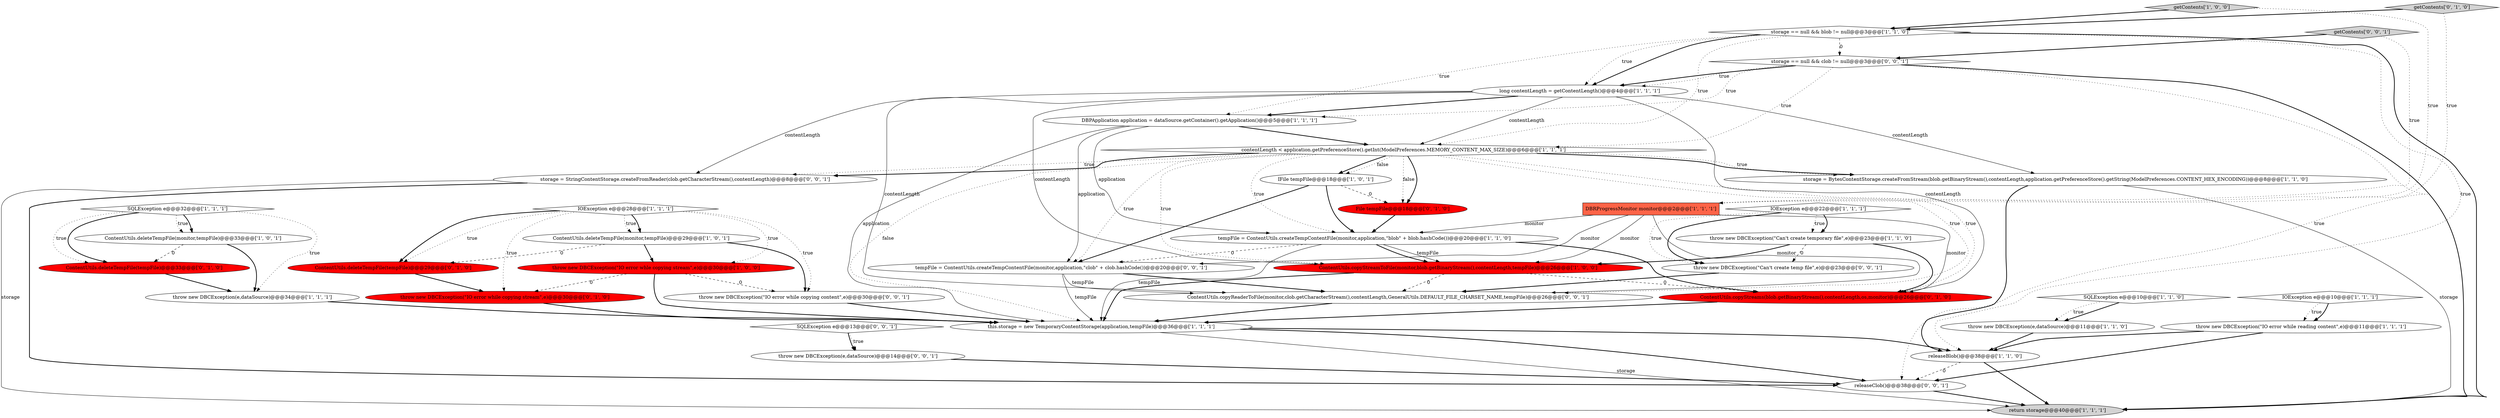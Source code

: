 digraph {
27 [style = filled, label = "getContents['0', '1', '0']", fillcolor = lightgray, shape = diamond image = "AAA0AAABBB2BBB"];
34 [style = filled, label = "throw new DBCException(\"Can't create temp file\",e)@@@23@@@['0', '0', '1']", fillcolor = white, shape = ellipse image = "AAA0AAABBB3BBB"];
20 [style = filled, label = "IOException e@@@28@@@['1', '1', '1']", fillcolor = white, shape = diamond image = "AAA0AAABBB1BBB"];
36 [style = filled, label = "throw new DBCException(\"IO error while copying content\",e)@@@30@@@['0', '0', '1']", fillcolor = white, shape = ellipse image = "AAA0AAABBB3BBB"];
7 [style = filled, label = "IOException e@@@10@@@['1', '1', '1']", fillcolor = white, shape = diamond image = "AAA0AAABBB1BBB"];
37 [style = filled, label = "releaseClob()@@@38@@@['0', '0', '1']", fillcolor = white, shape = ellipse image = "AAA0AAABBB3BBB"];
13 [style = filled, label = "DBPApplication application = dataSource.getContainer().getApplication()@@@5@@@['1', '1', '1']", fillcolor = white, shape = ellipse image = "AAA0AAABBB1BBB"];
33 [style = filled, label = "tempFile = ContentUtils.createTempContentFile(monitor,application,\"clob\" + clob.hashCode())@@@20@@@['0', '0', '1']", fillcolor = white, shape = ellipse image = "AAA0AAABBB3BBB"];
17 [style = filled, label = "IOException e@@@22@@@['1', '1', '1']", fillcolor = white, shape = diamond image = "AAA0AAABBB1BBB"];
28 [style = filled, label = "File tempFile@@@18@@@['0', '1', '0']", fillcolor = red, shape = ellipse image = "AAA1AAABBB2BBB"];
32 [style = filled, label = "getContents['0', '0', '1']", fillcolor = lightgray, shape = diamond image = "AAA0AAABBB3BBB"];
9 [style = filled, label = "long contentLength = getContentLength()@@@4@@@['1', '1', '1']", fillcolor = white, shape = ellipse image = "AAA0AAABBB1BBB"];
25 [style = filled, label = "ContentUtils.copyStreams(blob.getBinaryStream(),contentLength,os,monitor)@@@26@@@['0', '1', '0']", fillcolor = red, shape = ellipse image = "AAA1AAABBB2BBB"];
6 [style = filled, label = "tempFile = ContentUtils.createTempContentFile(monitor,application,\"blob\" + blob.hashCode())@@@20@@@['1', '1', '0']", fillcolor = white, shape = ellipse image = "AAA0AAABBB1BBB"];
40 [style = filled, label = "storage = StringContentStorage.createFromReader(clob.getCharacterStream(),contentLength)@@@8@@@['0', '0', '1']", fillcolor = white, shape = ellipse image = "AAA0AAABBB3BBB"];
31 [style = filled, label = "throw new DBCException(e,dataSource)@@@14@@@['0', '0', '1']", fillcolor = white, shape = ellipse image = "AAA0AAABBB3BBB"];
26 [style = filled, label = "ContentUtils.deleteTempFile(tempFile)@@@29@@@['0', '1', '0']", fillcolor = red, shape = ellipse image = "AAA1AAABBB2BBB"];
5 [style = filled, label = "IFile tempFile@@@18@@@['1', '0', '1']", fillcolor = white, shape = ellipse image = "AAA0AAABBB1BBB"];
22 [style = filled, label = "getContents['1', '0', '0']", fillcolor = lightgray, shape = diamond image = "AAA0AAABBB1BBB"];
8 [style = filled, label = "ContentUtils.deleteTempFile(monitor,tempFile)@@@33@@@['1', '0', '1']", fillcolor = white, shape = ellipse image = "AAA0AAABBB1BBB"];
16 [style = filled, label = "SQLException e@@@10@@@['1', '1', '0']", fillcolor = white, shape = diamond image = "AAA0AAABBB1BBB"];
1 [style = filled, label = "ContentUtils.copyStreamToFile(monitor,blob.getBinaryStream(),contentLength,tempFile)@@@26@@@['1', '0', '0']", fillcolor = red, shape = ellipse image = "AAA1AAABBB1BBB"];
30 [style = filled, label = "ContentUtils.deleteTempFile(tempFile)@@@33@@@['0', '1', '0']", fillcolor = red, shape = ellipse image = "AAA1AAABBB2BBB"];
23 [style = filled, label = "throw new DBCException(\"IO error while reading content\",e)@@@11@@@['1', '1', '1']", fillcolor = white, shape = ellipse image = "AAA0AAABBB1BBB"];
12 [style = filled, label = "storage == null && blob != null@@@3@@@['1', '1', '0']", fillcolor = white, shape = diamond image = "AAA0AAABBB1BBB"];
14 [style = filled, label = "throw new DBCException(e,dataSource)@@@11@@@['1', '1', '0']", fillcolor = white, shape = ellipse image = "AAA0AAABBB1BBB"];
0 [style = filled, label = "return storage@@@40@@@['1', '1', '1']", fillcolor = lightgray, shape = ellipse image = "AAA0AAABBB1BBB"];
19 [style = filled, label = "SQLException e@@@32@@@['1', '1', '1']", fillcolor = white, shape = diamond image = "AAA0AAABBB1BBB"];
4 [style = filled, label = "storage = BytesContentStorage.createFromStream(blob.getBinaryStream(),contentLength,application.getPreferenceStore().getString(ModelPreferences.CONTENT_HEX_ENCODING))@@@8@@@['1', '1', '0']", fillcolor = white, shape = ellipse image = "AAA0AAABBB1BBB"];
11 [style = filled, label = "throw new DBCException(\"Can't create temporary file\",e)@@@23@@@['1', '1', '0']", fillcolor = white, shape = ellipse image = "AAA0AAABBB1BBB"];
39 [style = filled, label = "SQLException e@@@13@@@['0', '0', '1']", fillcolor = white, shape = diamond image = "AAA0AAABBB3BBB"];
35 [style = filled, label = "storage == null && clob != null@@@3@@@['0', '0', '1']", fillcolor = white, shape = diamond image = "AAA0AAABBB3BBB"];
24 [style = filled, label = "ContentUtils.deleteTempFile(monitor,tempFile)@@@29@@@['1', '0', '1']", fillcolor = white, shape = ellipse image = "AAA0AAABBB1BBB"];
29 [style = filled, label = "throw new DBCException(\"IO error while copying stream\",e)@@@30@@@['0', '1', '0']", fillcolor = red, shape = ellipse image = "AAA1AAABBB2BBB"];
18 [style = filled, label = "releaseBlob()@@@38@@@['1', '1', '0']", fillcolor = white, shape = ellipse image = "AAA0AAABBB1BBB"];
2 [style = filled, label = "throw new DBCException(e,dataSource)@@@34@@@['1', '1', '1']", fillcolor = white, shape = ellipse image = "AAA0AAABBB1BBB"];
15 [style = filled, label = "DBRProgressMonitor monitor@@@2@@@['1', '1', '1']", fillcolor = tomato, shape = box image = "AAA0AAABBB1BBB"];
3 [style = filled, label = "contentLength < application.getPreferenceStore().getInt(ModelPreferences.MEMORY_CONTENT_MAX_SIZE)@@@6@@@['1', '1', '1']", fillcolor = white, shape = diamond image = "AAA0AAABBB1BBB"];
38 [style = filled, label = "ContentUtils.copyReaderToFile(monitor,clob.getCharacterStream(),contentLength,GeneralUtils.DEFAULT_FILE_CHARSET_NAME,tempFile)@@@26@@@['0', '0', '1']", fillcolor = white, shape = ellipse image = "AAA0AAABBB3BBB"];
10 [style = filled, label = "throw new DBCException(\"IO error whle copying stream\",e)@@@30@@@['1', '0', '0']", fillcolor = red, shape = ellipse image = "AAA1AAABBB1BBB"];
21 [style = filled, label = "this.storage = new TemporaryContentStorage(application,tempFile)@@@36@@@['1', '1', '1']", fillcolor = white, shape = ellipse image = "AAA0AAABBB1BBB"];
32->35 [style = bold, label=""];
31->37 [style = bold, label=""];
37->0 [style = bold, label=""];
9->40 [style = solid, label="contentLength"];
28->6 [style = bold, label=""];
12->35 [style = dashed, label="0"];
15->38 [style = solid, label="monitor"];
10->36 [style = dashed, label="0"];
20->26 [style = bold, label=""];
6->21 [style = solid, label="tempFile"];
3->33 [style = dotted, label="true"];
9->4 [style = solid, label="contentLength"];
33->21 [style = solid, label="tempFile"];
20->36 [style = dotted, label="true"];
15->6 [style = solid, label="monitor"];
3->6 [style = dotted, label="true"];
27->15 [style = dotted, label="true"];
12->9 [style = bold, label=""];
3->40 [style = dotted, label="true"];
3->25 [style = dotted, label="true"];
3->4 [style = bold, label=""];
21->18 [style = bold, label=""];
3->5 [style = bold, label=""];
24->26 [style = dashed, label="0"];
5->28 [style = dashed, label="0"];
13->21 [style = solid, label="application"];
39->31 [style = bold, label=""];
1->21 [style = bold, label=""];
16->14 [style = bold, label=""];
1->38 [style = dashed, label="0"];
17->34 [style = dotted, label="true"];
8->30 [style = dashed, label="0"];
35->37 [style = dotted, label="true"];
3->5 [style = dotted, label="false"];
15->25 [style = solid, label="monitor"];
1->25 [style = dashed, label="0"];
13->6 [style = solid, label="application"];
18->0 [style = bold, label=""];
11->25 [style = bold, label=""];
32->15 [style = dotted, label="true"];
25->21 [style = bold, label=""];
40->37 [style = bold, label=""];
24->10 [style = bold, label=""];
12->3 [style = dotted, label="true"];
27->12 [style = bold, label=""];
9->25 [style = solid, label="contentLength"];
20->24 [style = dotted, label="true"];
5->33 [style = bold, label=""];
20->26 [style = dotted, label="true"];
4->18 [style = bold, label=""];
12->18 [style = dotted, label="true"];
10->21 [style = bold, label=""];
4->0 [style = solid, label="storage"];
10->29 [style = dashed, label="0"];
6->1 [style = solid, label="tempFile"];
6->33 [style = dashed, label="0"];
35->0 [style = bold, label=""];
17->34 [style = bold, label=""];
21->37 [style = bold, label=""];
23->37 [style = bold, label=""];
7->23 [style = dotted, label="true"];
3->28 [style = dotted, label="false"];
5->6 [style = bold, label=""];
2->21 [style = bold, label=""];
19->30 [style = bold, label=""];
7->23 [style = bold, label=""];
20->10 [style = dotted, label="true"];
16->14 [style = dotted, label="true"];
18->37 [style = dashed, label="0"];
14->18 [style = bold, label=""];
34->38 [style = bold, label=""];
3->1 [style = dotted, label="true"];
9->38 [style = solid, label="contentLength"];
39->31 [style = dotted, label="true"];
21->0 [style = solid, label="storage"];
35->9 [style = bold, label=""];
11->34 [style = dashed, label="0"];
19->30 [style = dotted, label="true"];
19->8 [style = dotted, label="true"];
29->21 [style = bold, label=""];
6->1 [style = bold, label=""];
3->28 [style = bold, label=""];
12->13 [style = dotted, label="true"];
8->2 [style = bold, label=""];
3->38 [style = dotted, label="true"];
35->13 [style = dotted, label="true"];
22->15 [style = dotted, label="true"];
9->1 [style = solid, label="contentLength"];
23->18 [style = bold, label=""];
9->3 [style = solid, label="contentLength"];
15->1 [style = solid, label="monitor"];
17->11 [style = dotted, label="true"];
33->38 [style = solid, label="tempFile"];
3->40 [style = bold, label=""];
11->1 [style = bold, label=""];
19->2 [style = dotted, label="true"];
26->29 [style = bold, label=""];
35->3 [style = dotted, label="true"];
35->9 [style = dotted, label="true"];
13->33 [style = solid, label="application"];
15->33 [style = solid, label="monitor"];
3->4 [style = dotted, label="true"];
12->0 [style = bold, label=""];
19->8 [style = bold, label=""];
36->21 [style = bold, label=""];
24->36 [style = bold, label=""];
13->3 [style = bold, label=""];
20->29 [style = dotted, label="true"];
22->12 [style = bold, label=""];
38->21 [style = bold, label=""];
33->38 [style = bold, label=""];
3->21 [style = dotted, label="false"];
30->2 [style = bold, label=""];
20->24 [style = bold, label=""];
12->9 [style = dotted, label="true"];
40->0 [style = solid, label="storage"];
6->25 [style = bold, label=""];
9->13 [style = bold, label=""];
17->11 [style = bold, label=""];
}

